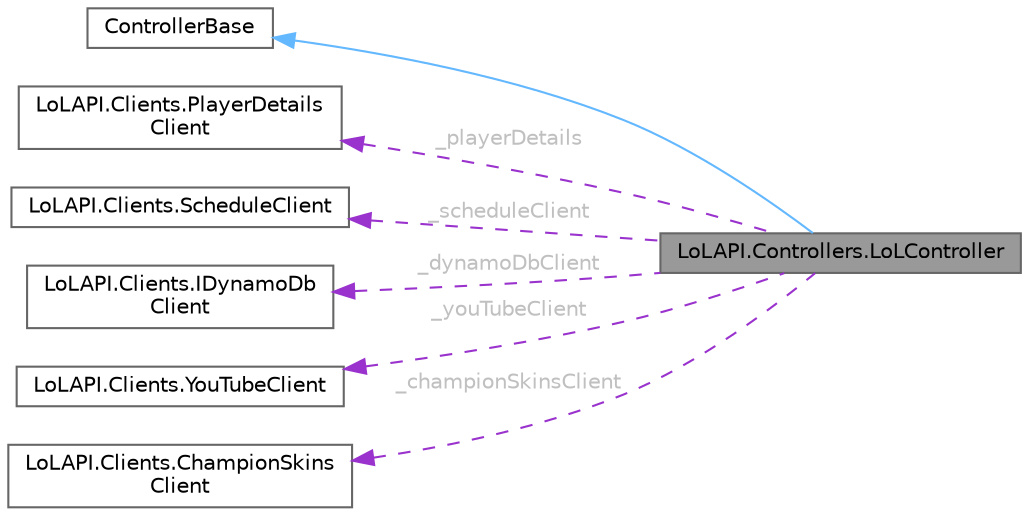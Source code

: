 digraph "LoLAPI.Controllers.LoLController"
{
 // LATEX_PDF_SIZE
  bgcolor="transparent";
  edge [fontname=Helvetica,fontsize=10,labelfontname=Helvetica,labelfontsize=10];
  node [fontname=Helvetica,fontsize=10,shape=box,height=0.2,width=0.4];
  rankdir="LR";
  Node1 [id="Node000001",label="LoLAPI.Controllers.LoLController",height=0.2,width=0.4,color="gray40", fillcolor="grey60", style="filled", fontcolor="black",tooltip=" "];
  Node2 -> Node1 [id="edge1_Node000001_Node000002",dir="back",color="steelblue1",style="solid",tooltip=" "];
  Node2 [id="Node000002",label="ControllerBase",height=0.2,width=0.4,color="gray40", fillcolor="white", style="filled",tooltip=" "];
  Node3 -> Node1 [id="edge2_Node000001_Node000003",dir="back",color="darkorchid3",style="dashed",tooltip=" ",label=" _playerDetails",fontcolor="grey" ];
  Node3 [id="Node000003",label="LoLAPI.Clients.PlayerDetails\lClient",height=0.2,width=0.4,color="gray40", fillcolor="white", style="filled",URL="$class_lo_l_a_p_i_1_1_clients_1_1_player_details_client.html",tooltip=" "];
  Node4 -> Node1 [id="edge3_Node000001_Node000004",dir="back",color="darkorchid3",style="dashed",tooltip=" ",label=" _scheduleClient",fontcolor="grey" ];
  Node4 [id="Node000004",label="LoLAPI.Clients.ScheduleClient",height=0.2,width=0.4,color="gray40", fillcolor="white", style="filled",URL="$class_lo_l_a_p_i_1_1_clients_1_1_schedule_client.html",tooltip=" "];
  Node5 -> Node1 [id="edge4_Node000001_Node000005",dir="back",color="darkorchid3",style="dashed",tooltip=" ",label=" _dynamoDbClient",fontcolor="grey" ];
  Node5 [id="Node000005",label="LoLAPI.Clients.IDynamoDb\lClient",height=0.2,width=0.4,color="gray40", fillcolor="white", style="filled",URL="$interface_lo_l_a_p_i_1_1_clients_1_1_i_dynamo_db_client.html",tooltip=" "];
  Node6 -> Node1 [id="edge5_Node000001_Node000006",dir="back",color="darkorchid3",style="dashed",tooltip=" ",label=" _youTubeClient",fontcolor="grey" ];
  Node6 [id="Node000006",label="LoLAPI.Clients.YouTubeClient",height=0.2,width=0.4,color="gray40", fillcolor="white", style="filled",URL="$class_lo_l_a_p_i_1_1_clients_1_1_you_tube_client.html",tooltip=" "];
  Node7 -> Node1 [id="edge6_Node000001_Node000007",dir="back",color="darkorchid3",style="dashed",tooltip=" ",label=" _championSkinsClient",fontcolor="grey" ];
  Node7 [id="Node000007",label="LoLAPI.Clients.ChampionSkins\lClient",height=0.2,width=0.4,color="gray40", fillcolor="white", style="filled",URL="$class_lo_l_a_p_i_1_1_clients_1_1_champion_skins_client.html",tooltip=" "];
}
